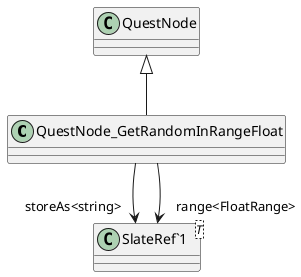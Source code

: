 @startuml
class QuestNode_GetRandomInRangeFloat {
}
class "SlateRef`1"<T> {
}
QuestNode <|-- QuestNode_GetRandomInRangeFloat
QuestNode_GetRandomInRangeFloat --> "storeAs<string>" "SlateRef`1"
QuestNode_GetRandomInRangeFloat --> "range<FloatRange>" "SlateRef`1"
@enduml
